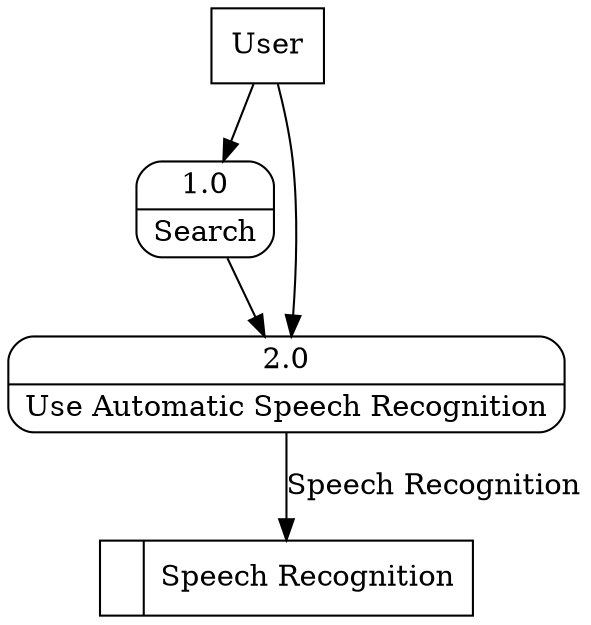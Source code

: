 digraph dfd2{ 
node[shape=record]
200 [label="<f0>  |<f1> Speech Recognition " ];
201 [label="User" shape=box];
202 [label="{<f0> 1.0|<f1> Search }" shape=Mrecord];
203 [label="{<f0> 2.0|<f1> Use Automatic Speech Recognition }" shape=Mrecord];
201 -> 202
201 -> 203
202 -> 203
203 -> 200 [label="Speech Recognition"]
}